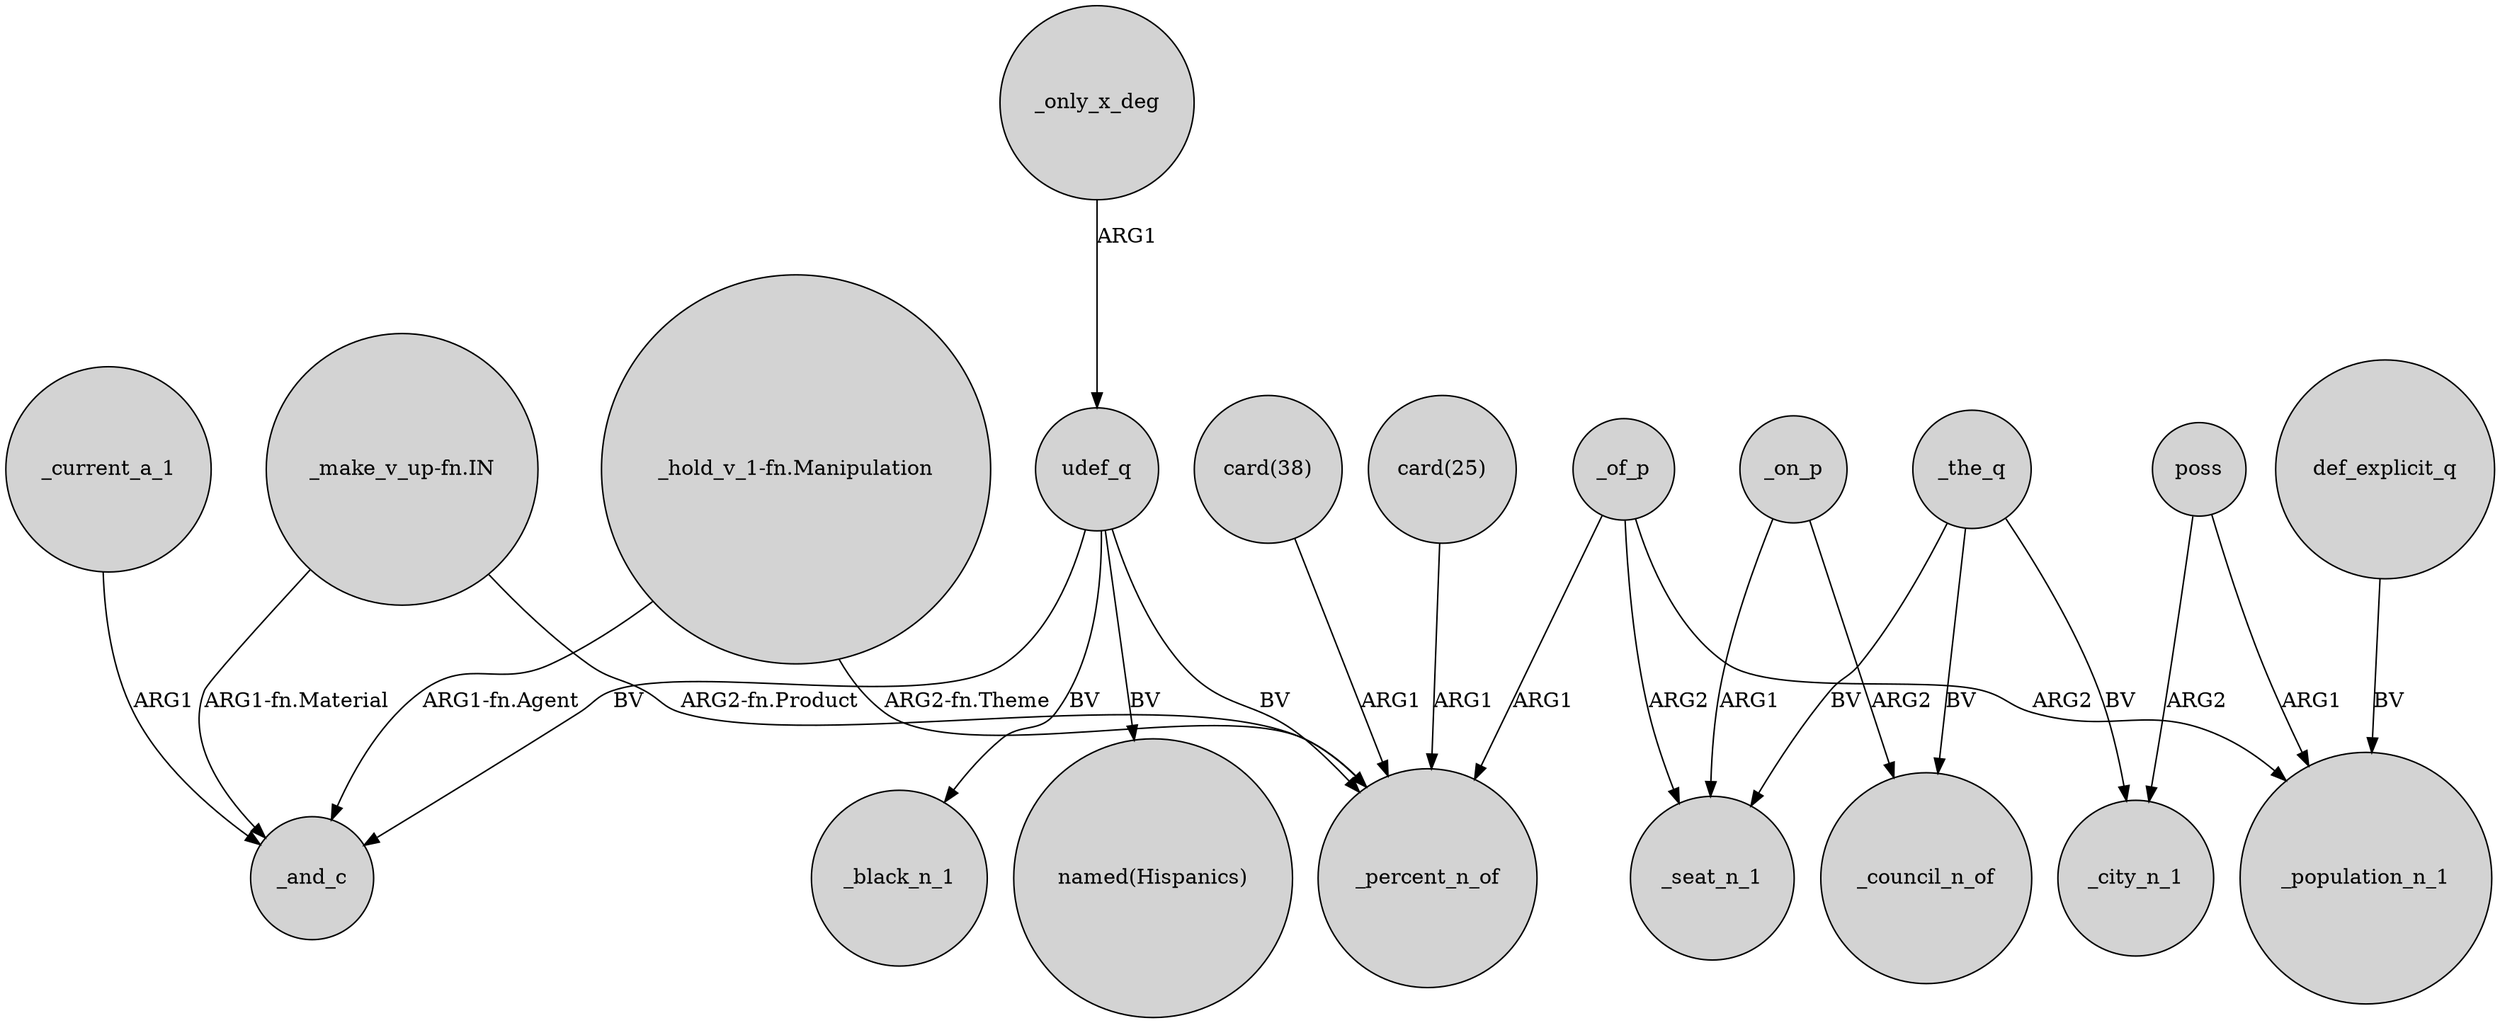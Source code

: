 digraph {
	node [shape=circle style=filled]
	_only_x_deg -> udef_q [label=ARG1]
	"_hold_v_1-fn.Manipulation" -> _and_c [label="ARG1-fn.Agent"]
	"card(25)" -> _percent_n_of [label=ARG1]
	"_hold_v_1-fn.Manipulation" -> _percent_n_of [label="ARG2-fn.Theme"]
	_of_p -> _seat_n_1 [label=ARG2]
	_on_p -> _council_n_of [label=ARG2]
	"_make_v_up-fn.IN" -> _and_c [label="ARG1-fn.Material"]
	_of_p -> _percent_n_of [label=ARG1]
	_of_p -> _population_n_1 [label=ARG2]
	def_explicit_q -> _population_n_1 [label=BV]
	_the_q -> _seat_n_1 [label=BV]
	"_make_v_up-fn.IN" -> _percent_n_of [label="ARG2-fn.Product"]
	udef_q -> _black_n_1 [label=BV]
	"card(38)" -> _percent_n_of [label=ARG1]
	_the_q -> _city_n_1 [label=BV]
	_current_a_1 -> _and_c [label=ARG1]
	_the_q -> _council_n_of [label=BV]
	udef_q -> _percent_n_of [label=BV]
	poss -> _city_n_1 [label=ARG2]
	_on_p -> _seat_n_1 [label=ARG1]
	udef_q -> "named(Hispanics)" [label=BV]
	udef_q -> _and_c [label=BV]
	poss -> _population_n_1 [label=ARG1]
}
